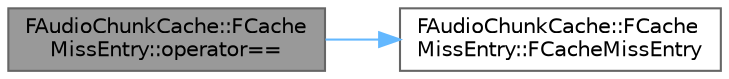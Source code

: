 digraph "FAudioChunkCache::FCacheMissEntry::operator=="
{
 // INTERACTIVE_SVG=YES
 // LATEX_PDF_SIZE
  bgcolor="transparent";
  edge [fontname=Helvetica,fontsize=10,labelfontname=Helvetica,labelfontsize=10];
  node [fontname=Helvetica,fontsize=10,shape=box,height=0.2,width=0.4];
  rankdir="LR";
  Node1 [id="Node000001",label="FAudioChunkCache::FCache\lMissEntry::operator==",height=0.2,width=0.4,color="gray40", fillcolor="grey60", style="filled", fontcolor="black",tooltip=" "];
  Node1 -> Node2 [id="edge1_Node000001_Node000002",color="steelblue1",style="solid",tooltip=" "];
  Node2 [id="Node000002",label="FAudioChunkCache::FCache\lMissEntry::FCacheMissEntry",height=0.2,width=0.4,color="grey40", fillcolor="white", style="filled",URL="$d8/dcb/structFAudioChunkCache_1_1FCacheMissEntry.html#ad62852c9e96d636d98f53a130d33ec69",tooltip=" "];
}
